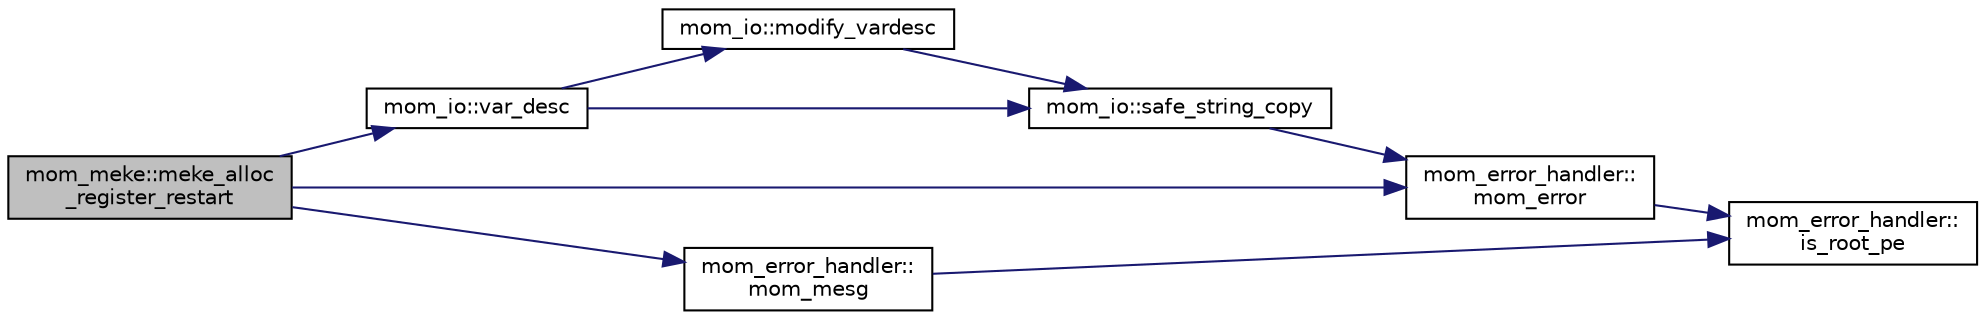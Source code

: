 digraph "mom_meke::meke_alloc_register_restart"
{
 // INTERACTIVE_SVG=YES
 // LATEX_PDF_SIZE
  edge [fontname="Helvetica",fontsize="10",labelfontname="Helvetica",labelfontsize="10"];
  node [fontname="Helvetica",fontsize="10",shape=record];
  rankdir="LR";
  Node1 [label="mom_meke::meke_alloc\l_register_restart",height=0.2,width=0.4,color="black", fillcolor="grey75", style="filled", fontcolor="black",tooltip="Allocates memory and register restart fields for the MOM_MEKE module."];
  Node1 -> Node2 [color="midnightblue",fontsize="10",style="solid",fontname="Helvetica"];
  Node2 [label="mom_error_handler::\lmom_error",height=0.2,width=0.4,color="black", fillcolor="white", style="filled",URL="$namespacemom__error__handler.html#a460cfb79a06c29fc249952c2a3710d67",tooltip="This provides a convenient interface for writing an mpp_error message with run-time filter based on a..."];
  Node2 -> Node3 [color="midnightblue",fontsize="10",style="solid",fontname="Helvetica"];
  Node3 [label="mom_error_handler::\lis_root_pe",height=0.2,width=0.4,color="black", fillcolor="white", style="filled",URL="$namespacemom__error__handler.html#ad5f00a53059c72fe2332d1436c80ca71",tooltip="This returns .true. if the current PE is the root PE."];
  Node1 -> Node4 [color="midnightblue",fontsize="10",style="solid",fontname="Helvetica"];
  Node4 [label="mom_error_handler::\lmom_mesg",height=0.2,width=0.4,color="black", fillcolor="white", style="filled",URL="$namespacemom__error__handler.html#a1c462df7b61f1296407b4af51dfeceab",tooltip="This provides a convenient interface for writing an informative comment."];
  Node4 -> Node3 [color="midnightblue",fontsize="10",style="solid",fontname="Helvetica"];
  Node1 -> Node5 [color="midnightblue",fontsize="10",style="solid",fontname="Helvetica"];
  Node5 [label="mom_io::var_desc",height=0.2,width=0.4,color="black", fillcolor="white", style="filled",URL="$namespacemom__io.html#a09be50ad112d6bc134d06d82fcbe1fdc",tooltip="Returns a vardesc type whose elements have been filled with the provided fields. The argument name is..."];
  Node5 -> Node6 [color="midnightblue",fontsize="10",style="solid",fontname="Helvetica"];
  Node6 [label="mom_io::modify_vardesc",height=0.2,width=0.4,color="black", fillcolor="white", style="filled",URL="$namespacemom__io.html#a0dff28e4952f43175f84cd9cdcda9837",tooltip="This routine modifies the named elements of a vardesc type. All arguments are optional,..."];
  Node6 -> Node7 [color="midnightblue",fontsize="10",style="solid",fontname="Helvetica"];
  Node7 [label="mom_io::safe_string_copy",height=0.2,width=0.4,color="black", fillcolor="white", style="filled",URL="$namespacemom__io.html#ac4bc408e8b38dbd669842753f26ebf88",tooltip="Copies a string."];
  Node7 -> Node2 [color="midnightblue",fontsize="10",style="solid",fontname="Helvetica"];
  Node5 -> Node7 [color="midnightblue",fontsize="10",style="solid",fontname="Helvetica"];
}
